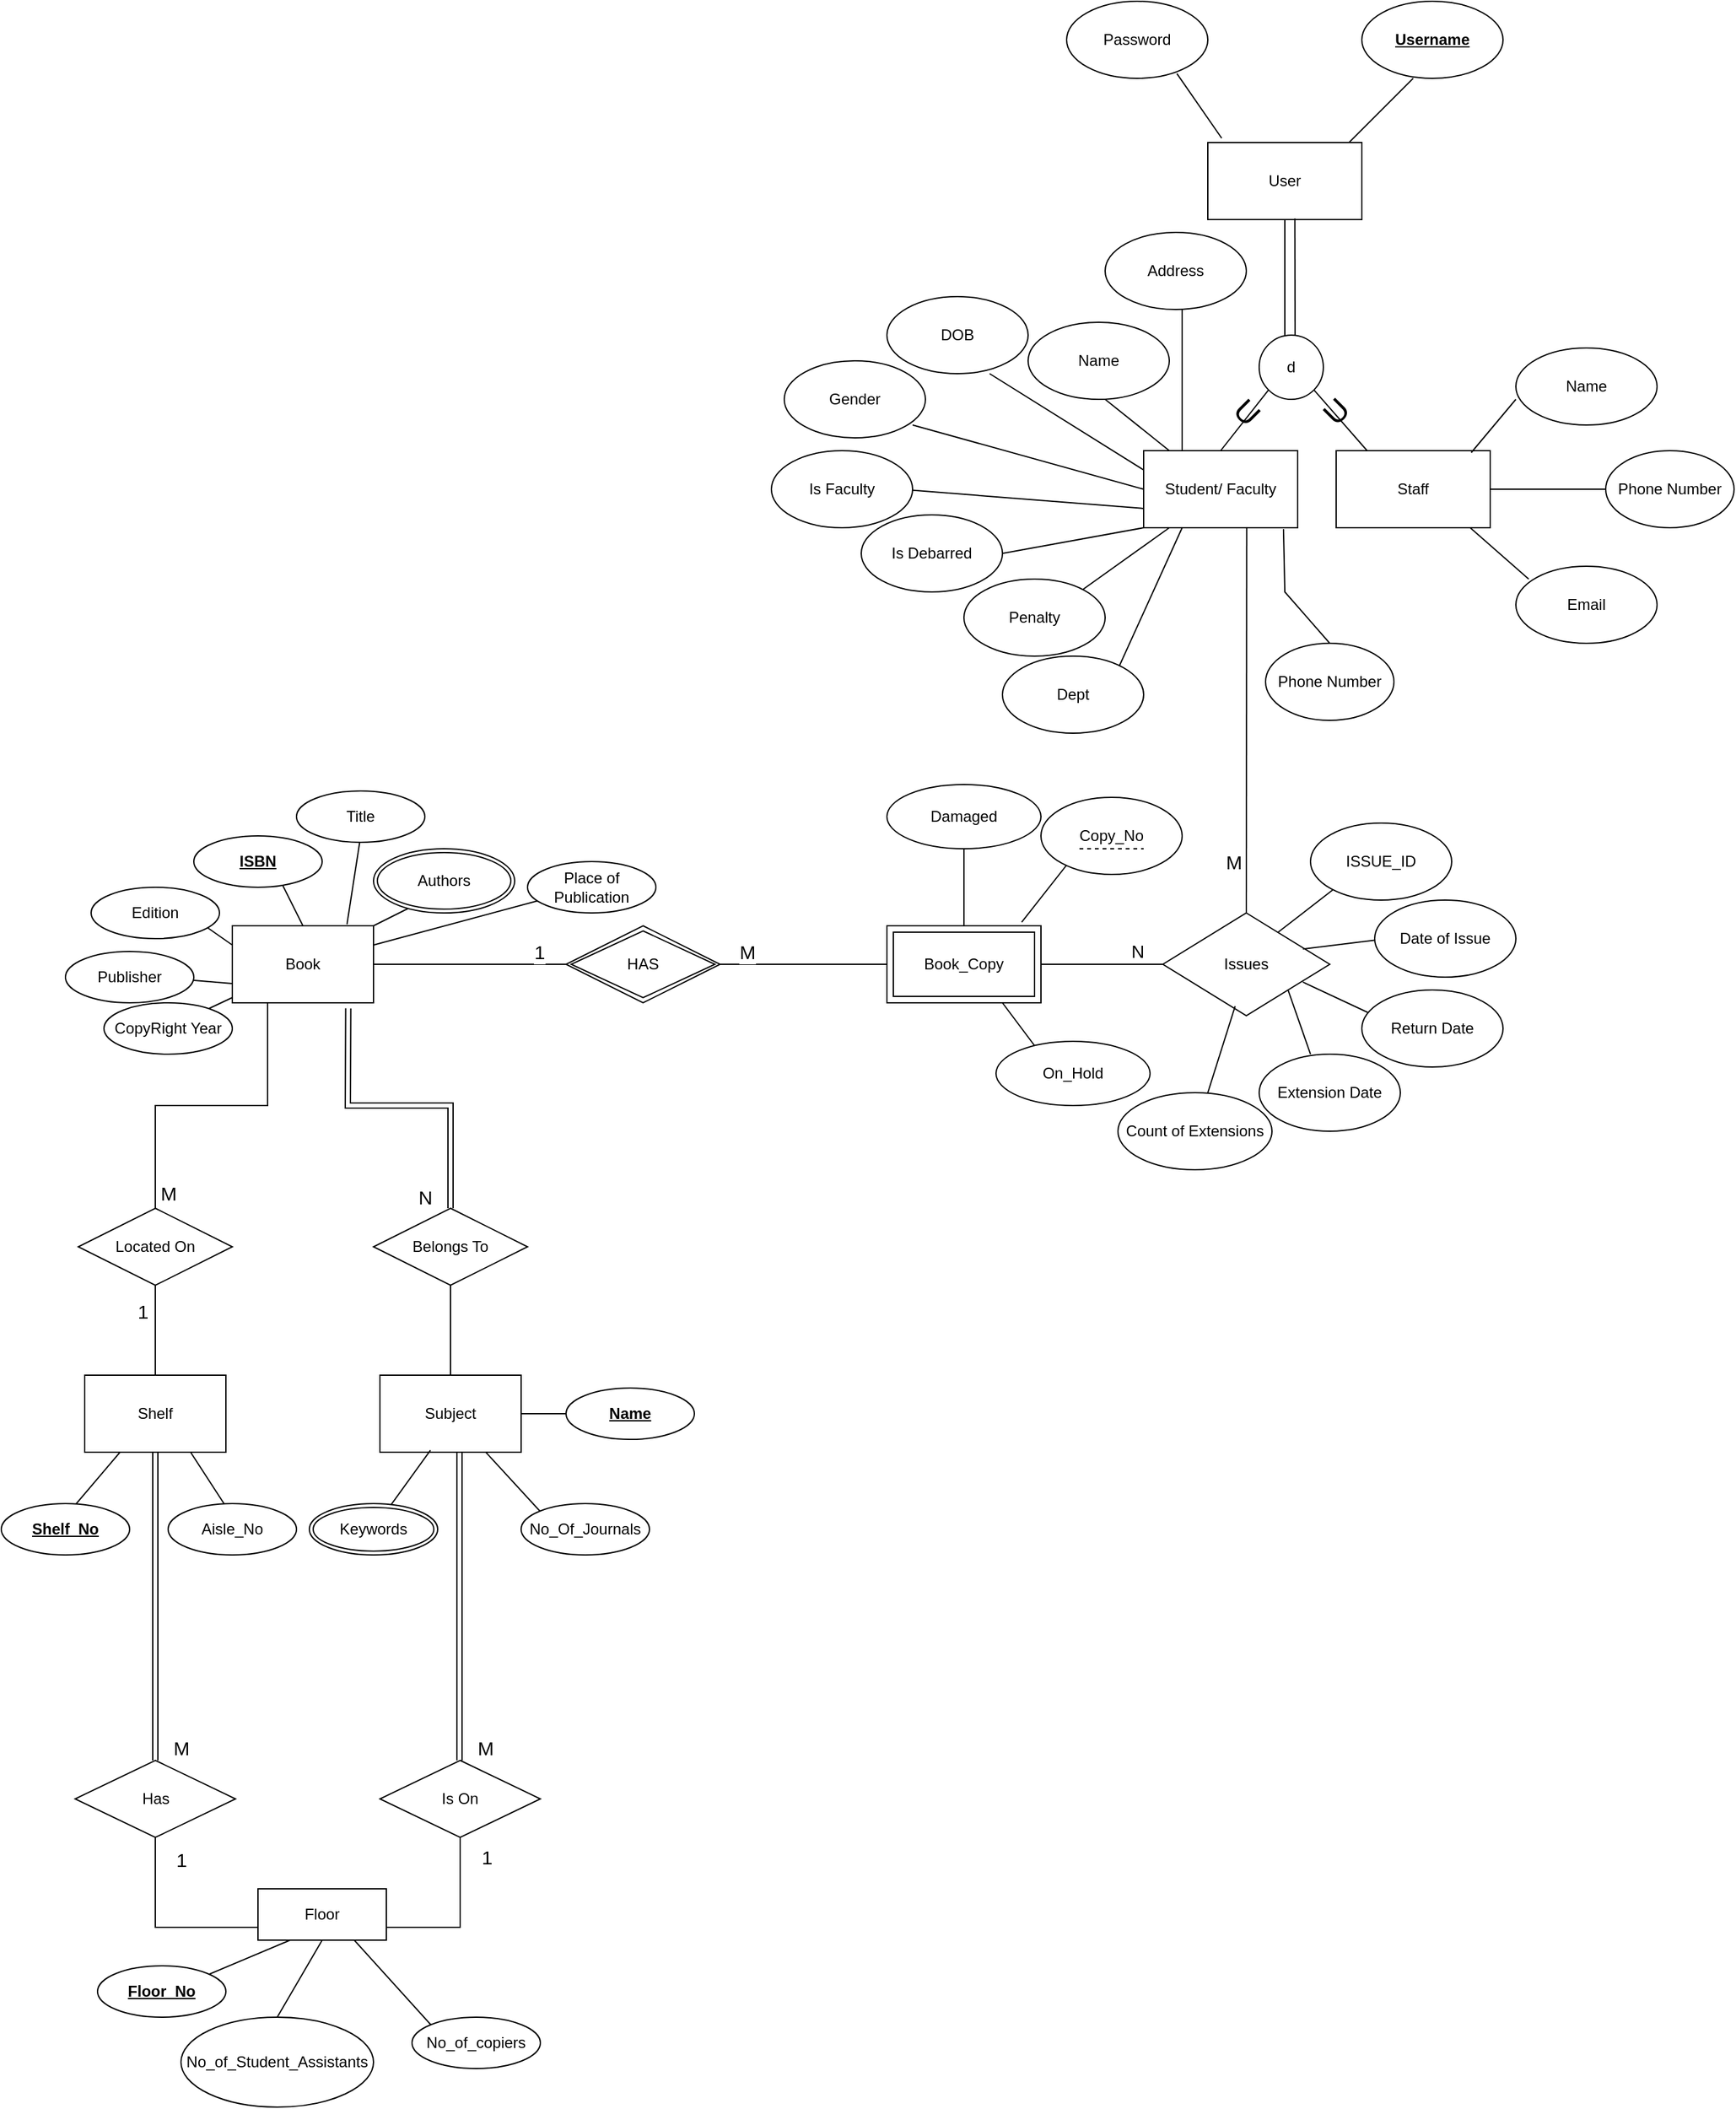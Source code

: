 <mxfile version="24.2.5" type="device">
  <diagram name="Page-1" id="Bv0qyg8yd-PSnGT1yDmR">
    <mxGraphModel dx="2635" dy="496" grid="1" gridSize="10" guides="1" tooltips="1" connect="1" arrows="1" fold="1" page="1" pageScale="1" pageWidth="1855" pageHeight="1313" math="0" shadow="0">
      <root>
        <mxCell id="0" />
        <mxCell id="1" parent="0" />
        <mxCell id="Sk-MJQxs3zckdXy--k0k-6" style="edgeStyle=orthogonalEdgeStyle;rounded=0;orthogonalLoop=1;jettySize=auto;html=1;exitX=0.5;exitY=1;exitDx=0;exitDy=0;endArrow=none;endFill=0;" parent="1" source="Sk-MJQxs3zckdXy--k0k-1" edge="1">
          <mxGeometry relative="1" as="geometry">
            <mxPoint x="720" y="330" as="targetPoint" />
          </mxGeometry>
        </mxCell>
        <mxCell id="Sk-MJQxs3zckdXy--k0k-1" value="User" style="rounded=0;whiteSpace=wrap;html=1;" parent="1" vertex="1">
          <mxGeometry x="660" y="170" width="120" height="60" as="geometry" />
        </mxCell>
        <mxCell id="Sk-MJQxs3zckdXy--k0k-2" value="&lt;b&gt;&lt;u&gt;Username&lt;/u&gt;&lt;/b&gt;" style="ellipse;whiteSpace=wrap;html=1;" parent="1" vertex="1">
          <mxGeometry x="780" y="60" width="110" height="60" as="geometry" />
        </mxCell>
        <mxCell id="Sk-MJQxs3zckdXy--k0k-3" value="Password" style="ellipse;whiteSpace=wrap;html=1;" parent="1" vertex="1">
          <mxGeometry x="550" y="60" width="110" height="60" as="geometry" />
        </mxCell>
        <mxCell id="Sk-MJQxs3zckdXy--k0k-4" value="" style="endArrow=none;html=1;rounded=0;" parent="1" edge="1">
          <mxGeometry width="50" height="50" relative="1" as="geometry">
            <mxPoint x="770" y="170" as="sourcePoint" />
            <mxPoint x="820" y="120" as="targetPoint" />
          </mxGeometry>
        </mxCell>
        <mxCell id="Sk-MJQxs3zckdXy--k0k-5" value="" style="endArrow=none;html=1;rounded=0;entryX=0.09;entryY=-0.056;entryDx=0;entryDy=0;entryPerimeter=0;exitX=0.781;exitY=0.939;exitDx=0;exitDy=0;exitPerimeter=0;" parent="1" source="Sk-MJQxs3zckdXy--k0k-3" target="Sk-MJQxs3zckdXy--k0k-1" edge="1">
          <mxGeometry width="50" height="50" relative="1" as="geometry">
            <mxPoint x="600" y="190" as="sourcePoint" />
            <mxPoint x="650" y="140" as="targetPoint" />
          </mxGeometry>
        </mxCell>
        <mxCell id="Sk-MJQxs3zckdXy--k0k-7" value="" style="endArrow=none;html=1;rounded=0;entryX=0.565;entryY=0.985;entryDx=0;entryDy=0;entryPerimeter=0;" parent="1" target="Sk-MJQxs3zckdXy--k0k-1" edge="1">
          <mxGeometry width="50" height="50" relative="1" as="geometry">
            <mxPoint x="728" y="330" as="sourcePoint" />
            <mxPoint x="800" y="260" as="targetPoint" />
          </mxGeometry>
        </mxCell>
        <mxCell id="Sk-MJQxs3zckdXy--k0k-8" value="d" style="ellipse;whiteSpace=wrap;html=1;aspect=fixed;" parent="1" vertex="1">
          <mxGeometry x="700" y="320" width="50" height="50" as="geometry" />
        </mxCell>
        <mxCell id="Sk-MJQxs3zckdXy--k0k-9" value="" style="endArrow=none;html=1;rounded=0;entryX=0;entryY=1;entryDx=0;entryDy=0;" parent="1" target="Sk-MJQxs3zckdXy--k0k-8" edge="1">
          <mxGeometry width="50" height="50" relative="1" as="geometry">
            <mxPoint x="670" y="410" as="sourcePoint" />
            <mxPoint x="700" y="364" as="targetPoint" />
          </mxGeometry>
        </mxCell>
        <mxCell id="Sk-MJQxs3zckdXy--k0k-10" value="" style="endArrow=none;html=1;rounded=0;entryX=0.09;entryY=-0.056;entryDx=0;entryDy=0;entryPerimeter=0;exitX=1;exitY=1;exitDx=0;exitDy=0;" parent="1" source="Sk-MJQxs3zckdXy--k0k-8" edge="1">
          <mxGeometry width="50" height="50" relative="1" as="geometry">
            <mxPoint x="750" y="360" as="sourcePoint" />
            <mxPoint x="785" y="411" as="targetPoint" />
          </mxGeometry>
        </mxCell>
        <mxCell id="qP41RjbDTBVxGbaWCLA5-1" style="edgeStyle=orthogonalEdgeStyle;rounded=0;orthogonalLoop=1;jettySize=auto;html=1;exitX=1;exitY=0.5;exitDx=0;exitDy=0;endArrow=none;endFill=0;" edge="1" parent="1" source="Sk-MJQxs3zckdXy--k0k-11" target="qP41RjbDTBVxGbaWCLA5-2">
          <mxGeometry relative="1" as="geometry">
            <mxPoint x="940" y="440" as="targetPoint" />
          </mxGeometry>
        </mxCell>
        <mxCell id="Sk-MJQxs3zckdXy--k0k-11" value="Staff" style="rounded=0;whiteSpace=wrap;html=1;" parent="1" vertex="1">
          <mxGeometry x="760" y="410" width="120" height="60" as="geometry" />
        </mxCell>
        <mxCell id="Sk-MJQxs3zckdXy--k0k-12" value="Student/ Faculty" style="rounded=0;whiteSpace=wrap;html=1;" parent="1" vertex="1">
          <mxGeometry x="610" y="410" width="120" height="60" as="geometry" />
        </mxCell>
        <mxCell id="Sk-MJQxs3zckdXy--k0k-13" value="&lt;font style=&quot;font-size: 24px;&quot;&gt;U&lt;/font&gt;" style="text;html=1;align=center;verticalAlign=middle;resizable=0;points=[];autosize=1;strokeColor=none;fillColor=none;rotation=-45;" parent="1" vertex="1">
          <mxGeometry x="740" y="360" width="40" height="40" as="geometry" />
        </mxCell>
        <mxCell id="Sk-MJQxs3zckdXy--k0k-15" value="&lt;font style=&quot;font-size: 24px;&quot;&gt;U&lt;/font&gt;" style="text;html=1;align=center;verticalAlign=middle;resizable=0;points=[];autosize=1;strokeColor=none;fillColor=none;rotation=45;" parent="1" vertex="1">
          <mxGeometry x="670" y="360" width="40" height="40" as="geometry" />
        </mxCell>
        <mxCell id="Sk-MJQxs3zckdXy--k0k-21" value="Name" style="ellipse;whiteSpace=wrap;html=1;" parent="1" vertex="1">
          <mxGeometry x="900" y="330" width="110" height="60" as="geometry" />
        </mxCell>
        <mxCell id="Sk-MJQxs3zckdXy--k0k-22" value="" style="endArrow=none;html=1;rounded=0;exitX=0.877;exitY=0.025;exitDx=0;exitDy=0;exitPerimeter=0;" parent="1" source="Sk-MJQxs3zckdXy--k0k-11" edge="1">
          <mxGeometry width="50" height="50" relative="1" as="geometry">
            <mxPoint x="850" y="420" as="sourcePoint" />
            <mxPoint x="900" y="370" as="targetPoint" />
          </mxGeometry>
        </mxCell>
        <mxCell id="Sk-MJQxs3zckdXy--k0k-23" value="Email" style="ellipse;whiteSpace=wrap;html=1;" parent="1" vertex="1">
          <mxGeometry x="900" y="500" width="110" height="60" as="geometry" />
        </mxCell>
        <mxCell id="Sk-MJQxs3zckdXy--k0k-24" value="" style="endArrow=none;html=1;rounded=0;exitX=0.869;exitY=0.998;exitDx=0;exitDy=0;exitPerimeter=0;entryX=0.091;entryY=0.167;entryDx=0;entryDy=0;entryPerimeter=0;" parent="1" source="Sk-MJQxs3zckdXy--k0k-11" target="Sk-MJQxs3zckdXy--k0k-23" edge="1">
          <mxGeometry width="50" height="50" relative="1" as="geometry">
            <mxPoint x="868" y="422" as="sourcePoint" />
            <mxPoint x="910" y="380" as="targetPoint" />
          </mxGeometry>
        </mxCell>
        <mxCell id="Sk-MJQxs3zckdXy--k0k-25" value="" style="endArrow=none;html=1;rounded=0;" parent="1" edge="1">
          <mxGeometry width="50" height="50" relative="1" as="geometry">
            <mxPoint x="630" y="410" as="sourcePoint" />
            <mxPoint x="580" y="370" as="targetPoint" />
          </mxGeometry>
        </mxCell>
        <mxCell id="Sk-MJQxs3zckdXy--k0k-26" value="Name" style="ellipse;whiteSpace=wrap;html=1;" parent="1" vertex="1">
          <mxGeometry x="520" y="310" width="110" height="60" as="geometry" />
        </mxCell>
        <mxCell id="Sk-MJQxs3zckdXy--k0k-27" value="" style="endArrow=none;html=1;rounded=0;entryX=0;entryY=0.25;entryDx=0;entryDy=0;" parent="1" target="Sk-MJQxs3zckdXy--k0k-12" edge="1">
          <mxGeometry width="50" height="50" relative="1" as="geometry">
            <mxPoint x="490" y="350" as="sourcePoint" />
            <mxPoint x="570" y="420" as="targetPoint" />
          </mxGeometry>
        </mxCell>
        <mxCell id="Sk-MJQxs3zckdXy--k0k-28" value="DOB" style="ellipse;whiteSpace=wrap;html=1;" parent="1" vertex="1">
          <mxGeometry x="410" y="290" width="110" height="60" as="geometry" />
        </mxCell>
        <mxCell id="Sk-MJQxs3zckdXy--k0k-29" value="" style="endArrow=none;html=1;rounded=0;entryX=0;entryY=0.5;entryDx=0;entryDy=0;" parent="1" target="Sk-MJQxs3zckdXy--k0k-12" edge="1">
          <mxGeometry width="50" height="50" relative="1" as="geometry">
            <mxPoint x="430" y="390" as="sourcePoint" />
            <mxPoint x="680" y="270" as="targetPoint" />
          </mxGeometry>
        </mxCell>
        <mxCell id="Sk-MJQxs3zckdXy--k0k-31" value="Gender" style="ellipse;whiteSpace=wrap;html=1;" parent="1" vertex="1">
          <mxGeometry x="330" y="340" width="110" height="60" as="geometry" />
        </mxCell>
        <mxCell id="Sk-MJQxs3zckdXy--k0k-32" value="" style="endArrow=none;html=1;rounded=0;entryX=0;entryY=1;entryDx=0;entryDy=0;exitX=1;exitY=0.5;exitDx=0;exitDy=0;" parent="1" source="Sk-MJQxs3zckdXy--k0k-33" target="Sk-MJQxs3zckdXy--k0k-12" edge="1">
          <mxGeometry width="50" height="50" relative="1" as="geometry">
            <mxPoint x="470" y="460" as="sourcePoint" />
            <mxPoint x="650" y="490" as="targetPoint" />
          </mxGeometry>
        </mxCell>
        <mxCell id="Sk-MJQxs3zckdXy--k0k-33" value="Is Debarred" style="ellipse;whiteSpace=wrap;html=1;" parent="1" vertex="1">
          <mxGeometry x="390" y="460" width="110" height="60" as="geometry" />
        </mxCell>
        <mxCell id="Sk-MJQxs3zckdXy--k0k-34" value="" style="endArrow=none;html=1;rounded=0;entryX=0.25;entryY=0;entryDx=0;entryDy=0;" parent="1" target="Sk-MJQxs3zckdXy--k0k-12" edge="1">
          <mxGeometry width="50" height="50" relative="1" as="geometry">
            <mxPoint x="640" y="300" as="sourcePoint" />
            <mxPoint x="650" y="390" as="targetPoint" />
          </mxGeometry>
        </mxCell>
        <mxCell id="Sk-MJQxs3zckdXy--k0k-35" value="Address" style="ellipse;whiteSpace=wrap;html=1;" parent="1" vertex="1">
          <mxGeometry x="580" y="240" width="110" height="60" as="geometry" />
        </mxCell>
        <mxCell id="Sk-MJQxs3zckdXy--k0k-36" value="" style="endArrow=none;html=1;rounded=0;entryX=0;entryY=0.75;entryDx=0;entryDy=0;" parent="1" target="Sk-MJQxs3zckdXy--k0k-12" edge="1">
          <mxGeometry width="50" height="50" relative="1" as="geometry">
            <mxPoint x="420" y="440" as="sourcePoint" />
            <mxPoint x="650" y="390" as="targetPoint" />
          </mxGeometry>
        </mxCell>
        <mxCell id="Sk-MJQxs3zckdXy--k0k-37" value="Is Faculty" style="ellipse;whiteSpace=wrap;html=1;" parent="1" vertex="1">
          <mxGeometry x="320" y="410" width="110" height="60" as="geometry" />
        </mxCell>
        <mxCell id="Sk-MJQxs3zckdXy--k0k-38" value="" style="endArrow=none;html=1;rounded=0;" parent="1" edge="1">
          <mxGeometry width="50" height="50" relative="1" as="geometry">
            <mxPoint x="560" y="520" as="sourcePoint" />
            <mxPoint x="630" y="470" as="targetPoint" />
          </mxGeometry>
        </mxCell>
        <mxCell id="Sk-MJQxs3zckdXy--k0k-39" value="Penalty" style="ellipse;whiteSpace=wrap;html=1;" parent="1" vertex="1">
          <mxGeometry x="470" y="510" width="110" height="60" as="geometry" />
        </mxCell>
        <mxCell id="Sk-MJQxs3zckdXy--k0k-41" value="" style="endArrow=none;html=1;rounded=0;entryX=0.25;entryY=1;entryDx=0;entryDy=0;" parent="1" target="Sk-MJQxs3zckdXy--k0k-12" edge="1">
          <mxGeometry width="50" height="50" relative="1" as="geometry">
            <mxPoint x="590" y="580" as="sourcePoint" />
            <mxPoint x="660" y="530" as="targetPoint" />
          </mxGeometry>
        </mxCell>
        <mxCell id="Sk-MJQxs3zckdXy--k0k-42" value="Dept" style="ellipse;whiteSpace=wrap;html=1;" parent="1" vertex="1">
          <mxGeometry x="500" y="570" width="110" height="60" as="geometry" />
        </mxCell>
        <mxCell id="Sk-MJQxs3zckdXy--k0k-43" value="Issues" style="rhombus;whiteSpace=wrap;html=1;" parent="1" vertex="1">
          <mxGeometry x="625" y="770" width="130" height="80" as="geometry" />
        </mxCell>
        <mxCell id="Sk-MJQxs3zckdXy--k0k-44" value="" style="endArrow=none;html=1;rounded=0;entryX=0.669;entryY=0.996;entryDx=0;entryDy=0;entryPerimeter=0;exitX=0.5;exitY=0;exitDx=0;exitDy=0;" parent="1" source="Sk-MJQxs3zckdXy--k0k-43" target="Sk-MJQxs3zckdXy--k0k-12" edge="1">
          <mxGeometry width="50" height="50" relative="1" as="geometry">
            <mxPoint x="690" y="610" as="sourcePoint" />
            <mxPoint x="610" y="450" as="targetPoint" />
          </mxGeometry>
        </mxCell>
        <mxCell id="Sk-MJQxs3zckdXy--k0k-58" value="&lt;font style=&quot;font-size: 15px;&quot;&gt;M&lt;/font&gt;" style="edgeLabel;html=1;align=center;verticalAlign=middle;resizable=0;points=[];" parent="Sk-MJQxs3zckdXy--k0k-44" vertex="1" connectable="0">
          <mxGeometry x="-0.754" y="3" relative="1" as="geometry">
            <mxPoint x="-7" y="-3" as="offset" />
          </mxGeometry>
        </mxCell>
        <mxCell id="Sk-MJQxs3zckdXy--k0k-45" value="" style="endArrow=none;html=1;rounded=0;entryX=0.687;entryY=0.192;entryDx=0;entryDy=0;entryPerimeter=0;" parent="1" target="Sk-MJQxs3zckdXy--k0k-43" edge="1">
          <mxGeometry width="50" height="50" relative="1" as="geometry">
            <mxPoint x="760" y="750" as="sourcePoint" />
            <mxPoint x="590" y="690" as="targetPoint" />
          </mxGeometry>
        </mxCell>
        <mxCell id="Sk-MJQxs3zckdXy--k0k-46" value="ISSUE_ID" style="ellipse;whiteSpace=wrap;html=1;" parent="1" vertex="1">
          <mxGeometry x="740" y="700" width="110" height="60" as="geometry" />
        </mxCell>
        <mxCell id="Sk-MJQxs3zckdXy--k0k-47" value="" style="endArrow=none;html=1;rounded=0;exitX=0.839;exitY=0.352;exitDx=0;exitDy=0;exitPerimeter=0;" parent="1" source="Sk-MJQxs3zckdXy--k0k-43" edge="1">
          <mxGeometry width="50" height="50" relative="1" as="geometry">
            <mxPoint x="780" y="840" as="sourcePoint" />
            <mxPoint x="800" y="790" as="targetPoint" />
          </mxGeometry>
        </mxCell>
        <mxCell id="Sk-MJQxs3zckdXy--k0k-49" value="Date of Issue" style="ellipse;whiteSpace=wrap;html=1;" parent="1" vertex="1">
          <mxGeometry x="790" y="760" width="110" height="60" as="geometry" />
        </mxCell>
        <mxCell id="Sk-MJQxs3zckdXy--k0k-50" value="" style="endArrow=none;html=1;rounded=0;entryX=0.839;entryY=0.673;entryDx=0;entryDy=0;entryPerimeter=0;" parent="1" target="Sk-MJQxs3zckdXy--k0k-43" edge="1">
          <mxGeometry width="50" height="50" relative="1" as="geometry">
            <mxPoint x="790" y="850" as="sourcePoint" />
            <mxPoint x="790" y="820" as="targetPoint" />
          </mxGeometry>
        </mxCell>
        <mxCell id="Sk-MJQxs3zckdXy--k0k-51" value="Return Date" style="ellipse;whiteSpace=wrap;html=1;" parent="1" vertex="1">
          <mxGeometry x="780" y="830" width="110" height="60" as="geometry" />
        </mxCell>
        <mxCell id="Sk-MJQxs3zckdXy--k0k-52" value="" style="endArrow=none;html=1;rounded=0;entryX=1;entryY=1;entryDx=0;entryDy=0;" parent="1" target="Sk-MJQxs3zckdXy--k0k-43" edge="1">
          <mxGeometry width="50" height="50" relative="1" as="geometry">
            <mxPoint x="740" y="880" as="sourcePoint" />
            <mxPoint x="745" y="860" as="targetPoint" />
          </mxGeometry>
        </mxCell>
        <mxCell id="Sk-MJQxs3zckdXy--k0k-53" value="Extension Date" style="ellipse;whiteSpace=wrap;html=1;" parent="1" vertex="1">
          <mxGeometry x="700" y="880" width="110" height="60" as="geometry" />
        </mxCell>
        <mxCell id="Sk-MJQxs3zckdXy--k0k-54" value="" style="endArrow=none;html=1;rounded=0;entryX=0.433;entryY=0.908;entryDx=0;entryDy=0;entryPerimeter=0;" parent="1" target="Sk-MJQxs3zckdXy--k0k-43" edge="1">
          <mxGeometry width="50" height="50" relative="1" as="geometry">
            <mxPoint x="660" y="910" as="sourcePoint" />
            <mxPoint x="600" y="780" as="targetPoint" />
          </mxGeometry>
        </mxCell>
        <mxCell id="Sk-MJQxs3zckdXy--k0k-55" value="Count of Extensions" style="ellipse;whiteSpace=wrap;html=1;" parent="1" vertex="1">
          <mxGeometry x="590" y="910" width="120" height="60" as="geometry" />
        </mxCell>
        <mxCell id="Sk-MJQxs3zckdXy--k0k-57" style="edgeStyle=orthogonalEdgeStyle;rounded=0;orthogonalLoop=1;jettySize=auto;html=1;exitX=1;exitY=0.5;exitDx=0;exitDy=0;entryX=0;entryY=0.5;entryDx=0;entryDy=0;endArrow=none;endFill=0;" parent="1" source="Sk-MJQxs3zckdXy--k0k-56" target="Sk-MJQxs3zckdXy--k0k-43" edge="1">
          <mxGeometry relative="1" as="geometry" />
        </mxCell>
        <mxCell id="Sk-MJQxs3zckdXy--k0k-59" value="&lt;font style=&quot;font-size: 14px;&quot;&gt;N&lt;/font&gt;" style="edgeLabel;html=1;align=center;verticalAlign=middle;resizable=0;points=[];" parent="Sk-MJQxs3zckdXy--k0k-57" vertex="1" connectable="0">
          <mxGeometry x="0.552" y="2" relative="1" as="geometry">
            <mxPoint x="1" y="-8" as="offset" />
          </mxGeometry>
        </mxCell>
        <mxCell id="Sk-MJQxs3zckdXy--k0k-56" value="Book_Copy" style="shape=ext;margin=3;double=1;whiteSpace=wrap;html=1;align=center;" parent="1" vertex="1">
          <mxGeometry x="410" y="780" width="120" height="60" as="geometry" />
        </mxCell>
        <mxCell id="Sk-MJQxs3zckdXy--k0k-60" value="" style="endArrow=none;html=1;rounded=0;entryX=0.875;entryY=-0.047;entryDx=0;entryDy=0;entryPerimeter=0;" parent="1" target="Sk-MJQxs3zckdXy--k0k-56" edge="1">
          <mxGeometry relative="1" as="geometry">
            <mxPoint x="560" y="720" as="sourcePoint" />
            <mxPoint x="380" y="720" as="targetPoint" />
          </mxGeometry>
        </mxCell>
        <mxCell id="Sk-MJQxs3zckdXy--k0k-61" value="Copy_No" style="ellipse;whiteSpace=wrap;html=1;" parent="1" vertex="1">
          <mxGeometry x="530" y="680" width="110" height="60" as="geometry" />
        </mxCell>
        <mxCell id="Sk-MJQxs3zckdXy--k0k-62" value="" style="endArrow=none;html=1;rounded=0;dashed=1;" parent="1" edge="1">
          <mxGeometry relative="1" as="geometry">
            <mxPoint x="560" y="720" as="sourcePoint" />
            <mxPoint x="610" y="720" as="targetPoint" />
          </mxGeometry>
        </mxCell>
        <mxCell id="Sk-MJQxs3zckdXy--k0k-63" value="" style="endArrow=none;html=1;rounded=0;entryX=0.75;entryY=1;entryDx=0;entryDy=0;" parent="1" target="Sk-MJQxs3zckdXy--k0k-56" edge="1">
          <mxGeometry relative="1" as="geometry">
            <mxPoint x="530" y="880" as="sourcePoint" />
            <mxPoint x="440" y="840" as="targetPoint" />
          </mxGeometry>
        </mxCell>
        <mxCell id="Sk-MJQxs3zckdXy--k0k-64" value="On_Hold" style="ellipse;whiteSpace=wrap;html=1;" parent="1" vertex="1">
          <mxGeometry x="495" y="870" width="120" height="50" as="geometry" />
        </mxCell>
        <mxCell id="Sk-MJQxs3zckdXy--k0k-67" value="" style="endArrow=none;html=1;rounded=0;entryX=0.5;entryY=0;entryDx=0;entryDy=0;" parent="1" target="Sk-MJQxs3zckdXy--k0k-56" edge="1">
          <mxGeometry relative="1" as="geometry">
            <mxPoint x="470" y="720" as="sourcePoint" />
            <mxPoint x="440" y="840" as="targetPoint" />
          </mxGeometry>
        </mxCell>
        <mxCell id="Sk-MJQxs3zckdXy--k0k-68" value="Damaged" style="ellipse;whiteSpace=wrap;html=1;" parent="1" vertex="1">
          <mxGeometry x="410" y="670" width="120" height="50" as="geometry" />
        </mxCell>
        <mxCell id="Sk-MJQxs3zckdXy--k0k-71" style="edgeStyle=orthogonalEdgeStyle;rounded=0;orthogonalLoop=1;jettySize=auto;html=1;exitX=1;exitY=0.5;exitDx=0;exitDy=0;endArrow=none;endFill=0;" parent="1" source="Sk-MJQxs3zckdXy--k0k-69" target="Sk-MJQxs3zckdXy--k0k-70" edge="1">
          <mxGeometry relative="1" as="geometry" />
        </mxCell>
        <mxCell id="Sk-MJQxs3zckdXy--k0k-73" value="&lt;font style=&quot;font-size: 15px;&quot;&gt;1&lt;/font&gt;" style="edgeLabel;html=1;align=center;verticalAlign=middle;resizable=0;points=[];" parent="Sk-MJQxs3zckdXy--k0k-71" vertex="1" connectable="0">
          <mxGeometry x="0.713" y="-1" relative="1" as="geometry">
            <mxPoint y="-11" as="offset" />
          </mxGeometry>
        </mxCell>
        <mxCell id="Sk-MJQxs3zckdXy--k0k-91" style="edgeStyle=orthogonalEdgeStyle;rounded=0;orthogonalLoop=1;jettySize=auto;html=1;exitX=0.25;exitY=1;exitDx=0;exitDy=0;entryX=0.5;entryY=0;entryDx=0;entryDy=0;endArrow=none;endFill=0;" parent="1" source="Sk-MJQxs3zckdXy--k0k-69" target="Sk-MJQxs3zckdXy--k0k-90" edge="1">
          <mxGeometry relative="1" as="geometry" />
        </mxCell>
        <mxCell id="Sk-MJQxs3zckdXy--k0k-97" value="&lt;font style=&quot;font-size: 15px;&quot;&gt;M&lt;/font&gt;" style="edgeLabel;html=1;align=center;verticalAlign=middle;resizable=0;points=[];" parent="Sk-MJQxs3zckdXy--k0k-91" vertex="1" connectable="0">
          <mxGeometry x="0.9" y="1" relative="1" as="geometry">
            <mxPoint x="9" as="offset" />
          </mxGeometry>
        </mxCell>
        <mxCell id="Sk-MJQxs3zckdXy--k0k-69" value="Book" style="whiteSpace=wrap;html=1;align=center;" parent="1" vertex="1">
          <mxGeometry x="-100" y="780" width="110" height="60" as="geometry" />
        </mxCell>
        <mxCell id="Sk-MJQxs3zckdXy--k0k-72" style="edgeStyle=orthogonalEdgeStyle;rounded=0;orthogonalLoop=1;jettySize=auto;html=1;exitX=1;exitY=0.5;exitDx=0;exitDy=0;entryX=0;entryY=0.5;entryDx=0;entryDy=0;endArrow=none;endFill=0;" parent="1" source="Sk-MJQxs3zckdXy--k0k-70" target="Sk-MJQxs3zckdXy--k0k-56" edge="1">
          <mxGeometry relative="1" as="geometry" />
        </mxCell>
        <mxCell id="Sk-MJQxs3zckdXy--k0k-74" value="&lt;font style=&quot;font-size: 15px;&quot;&gt;M&lt;/font&gt;" style="edgeLabel;html=1;align=center;verticalAlign=middle;resizable=0;points=[];" parent="Sk-MJQxs3zckdXy--k0k-72" vertex="1" connectable="0">
          <mxGeometry x="-0.686" y="1" relative="1" as="geometry">
            <mxPoint y="-9" as="offset" />
          </mxGeometry>
        </mxCell>
        <mxCell id="Sk-MJQxs3zckdXy--k0k-70" value="HAS" style="shape=rhombus;double=1;perimeter=rhombusPerimeter;whiteSpace=wrap;html=1;align=center;" parent="1" vertex="1">
          <mxGeometry x="160" y="780" width="120" height="60" as="geometry" />
        </mxCell>
        <mxCell id="Sk-MJQxs3zckdXy--k0k-75" value="" style="endArrow=none;html=1;rounded=0;entryX=1;entryY=0;entryDx=0;entryDy=0;" parent="1" target="Sk-MJQxs3zckdXy--k0k-69" edge="1">
          <mxGeometry relative="1" as="geometry">
            <mxPoint x="50" y="760" as="sourcePoint" />
            <mxPoint x="-10" y="790" as="targetPoint" />
          </mxGeometry>
        </mxCell>
        <mxCell id="Sk-MJQxs3zckdXy--k0k-76" value="Authors" style="ellipse;shape=doubleEllipse;margin=3;whiteSpace=wrap;html=1;align=center;" parent="1" vertex="1">
          <mxGeometry x="10" y="720" width="110" height="50" as="geometry" />
        </mxCell>
        <mxCell id="Sk-MJQxs3zckdXy--k0k-77" value="" style="endArrow=none;html=1;rounded=0;entryX=0.812;entryY=-0.017;entryDx=0;entryDy=0;entryPerimeter=0;" parent="1" target="Sk-MJQxs3zckdXy--k0k-69" edge="1">
          <mxGeometry relative="1" as="geometry">
            <mxPoint y="710" as="sourcePoint" />
            <mxPoint x="-10" y="790" as="targetPoint" />
          </mxGeometry>
        </mxCell>
        <mxCell id="Sk-MJQxs3zckdXy--k0k-78" value="Title" style="ellipse;whiteSpace=wrap;html=1;align=center;" parent="1" vertex="1">
          <mxGeometry x="-50" y="675" width="100" height="40" as="geometry" />
        </mxCell>
        <mxCell id="Sk-MJQxs3zckdXy--k0k-79" value="" style="endArrow=none;html=1;rounded=0;entryX=0.5;entryY=0;entryDx=0;entryDy=0;" parent="1" target="Sk-MJQxs3zckdXy--k0k-69" edge="1">
          <mxGeometry relative="1" as="geometry">
            <mxPoint x="-70" y="730" as="sourcePoint" />
            <mxPoint x="20" y="790" as="targetPoint" />
          </mxGeometry>
        </mxCell>
        <mxCell id="Sk-MJQxs3zckdXy--k0k-81" value="&lt;b&gt;ISBN&lt;/b&gt;" style="ellipse;whiteSpace=wrap;html=1;align=center;fontStyle=4;" parent="1" vertex="1">
          <mxGeometry x="-130" y="710" width="100" height="40" as="geometry" />
        </mxCell>
        <mxCell id="Sk-MJQxs3zckdXy--k0k-82" value="" style="endArrow=none;html=1;rounded=0;entryX=0;entryY=0.25;entryDx=0;entryDy=0;" parent="1" target="Sk-MJQxs3zckdXy--k0k-69" edge="1">
          <mxGeometry relative="1" as="geometry">
            <mxPoint x="-150" y="760" as="sourcePoint" />
            <mxPoint x="90" y="790" as="targetPoint" />
          </mxGeometry>
        </mxCell>
        <mxCell id="Sk-MJQxs3zckdXy--k0k-83" value="Edition" style="ellipse;whiteSpace=wrap;html=1;align=center;" parent="1" vertex="1">
          <mxGeometry x="-210" y="750" width="100" height="40" as="geometry" />
        </mxCell>
        <mxCell id="Sk-MJQxs3zckdXy--k0k-84" value="" style="endArrow=none;html=1;rounded=0;entryX=0;entryY=0.75;entryDx=0;entryDy=0;" parent="1" target="Sk-MJQxs3zckdXy--k0k-69" edge="1">
          <mxGeometry relative="1" as="geometry">
            <mxPoint x="-160" y="820" as="sourcePoint" />
            <mxPoint x="90" y="790" as="targetPoint" />
          </mxGeometry>
        </mxCell>
        <mxCell id="Sk-MJQxs3zckdXy--k0k-85" value="Publisher" style="ellipse;whiteSpace=wrap;html=1;align=center;" parent="1" vertex="1">
          <mxGeometry x="-230" y="800" width="100" height="40" as="geometry" />
        </mxCell>
        <mxCell id="Sk-MJQxs3zckdXy--k0k-86" value="" style="endArrow=none;html=1;rounded=0;entryX=1;entryY=0.25;entryDx=0;entryDy=0;" parent="1" target="Sk-MJQxs3zckdXy--k0k-69" edge="1">
          <mxGeometry relative="1" as="geometry">
            <mxPoint x="140" y="760" as="sourcePoint" />
            <mxPoint x="90" y="790" as="targetPoint" />
          </mxGeometry>
        </mxCell>
        <mxCell id="Sk-MJQxs3zckdXy--k0k-87" value="Place of Publication" style="ellipse;whiteSpace=wrap;html=1;align=center;" parent="1" vertex="1">
          <mxGeometry x="130" y="730" width="100" height="40" as="geometry" />
        </mxCell>
        <mxCell id="Sk-MJQxs3zckdXy--k0k-88" value="" style="endArrow=none;html=1;rounded=0;entryX=0.003;entryY=0.929;entryDx=0;entryDy=0;entryPerimeter=0;" parent="1" target="Sk-MJQxs3zckdXy--k0k-69" edge="1">
          <mxGeometry relative="1" as="geometry">
            <mxPoint x="-130" y="850" as="sourcePoint" />
            <mxPoint x="-100" y="830" as="targetPoint" />
          </mxGeometry>
        </mxCell>
        <mxCell id="Sk-MJQxs3zckdXy--k0k-89" value="CopyRight Year" style="ellipse;whiteSpace=wrap;html=1;align=center;" parent="1" vertex="1">
          <mxGeometry x="-200" y="840" width="100" height="40" as="geometry" />
        </mxCell>
        <mxCell id="Sk-MJQxs3zckdXy--k0k-104" style="edgeStyle=orthogonalEdgeStyle;rounded=0;orthogonalLoop=1;jettySize=auto;html=1;exitX=0.5;exitY=1;exitDx=0;exitDy=0;entryX=0.5;entryY=0;entryDx=0;entryDy=0;endArrow=none;endFill=0;" parent="1" source="Sk-MJQxs3zckdXy--k0k-90" target="Sk-MJQxs3zckdXy--k0k-98" edge="1">
          <mxGeometry relative="1" as="geometry" />
        </mxCell>
        <mxCell id="Sk-MJQxs3zckdXy--k0k-107" value="&lt;font style=&quot;font-size: 15px;&quot;&gt;1&lt;/font&gt;" style="edgeLabel;html=1;align=center;verticalAlign=middle;resizable=0;points=[];" parent="Sk-MJQxs3zckdXy--k0k-104" vertex="1" connectable="0">
          <mxGeometry x="-0.434" y="-1" relative="1" as="geometry">
            <mxPoint x="-9" as="offset" />
          </mxGeometry>
        </mxCell>
        <mxCell id="Sk-MJQxs3zckdXy--k0k-90" value="Located On" style="shape=rhombus;perimeter=rhombusPerimeter;whiteSpace=wrap;html=1;align=center;" parent="1" vertex="1">
          <mxGeometry x="-220" y="1000" width="120" height="60" as="geometry" />
        </mxCell>
        <mxCell id="Sk-MJQxs3zckdXy--k0k-106" style="edgeStyle=orthogonalEdgeStyle;rounded=0;orthogonalLoop=1;jettySize=auto;html=1;exitX=0.5;exitY=1;exitDx=0;exitDy=0;entryX=0.5;entryY=0;entryDx=0;entryDy=0;endArrow=none;endFill=0;" parent="1" source="Sk-MJQxs3zckdXy--k0k-92" target="Sk-MJQxs3zckdXy--k0k-105" edge="1">
          <mxGeometry relative="1" as="geometry" />
        </mxCell>
        <mxCell id="Sk-MJQxs3zckdXy--k0k-92" value="Belongs To" style="shape=rhombus;perimeter=rhombusPerimeter;whiteSpace=wrap;html=1;align=center;" parent="1" vertex="1">
          <mxGeometry x="10" y="1000" width="120" height="60" as="geometry" />
        </mxCell>
        <mxCell id="Sk-MJQxs3zckdXy--k0k-94" value="" style="shape=link;html=1;rounded=0;entryX=0.821;entryY=1.072;entryDx=0;entryDy=0;entryPerimeter=0;exitX=0.5;exitY=0;exitDx=0;exitDy=0;" parent="1" source="Sk-MJQxs3zckdXy--k0k-92" target="Sk-MJQxs3zckdXy--k0k-69" edge="1">
          <mxGeometry relative="1" as="geometry">
            <mxPoint x="-190" y="940" as="sourcePoint" />
            <mxPoint x="-30" y="940" as="targetPoint" />
            <Array as="points">
              <mxPoint x="70" y="920" />
              <mxPoint x="-10" y="920" />
            </Array>
          </mxGeometry>
        </mxCell>
        <mxCell id="Sk-MJQxs3zckdXy--k0k-96" value="&lt;font style=&quot;font-size: 15px;&quot;&gt;N&lt;/font&gt;" style="edgeLabel;html=1;align=center;verticalAlign=middle;resizable=0;points=[];" parent="Sk-MJQxs3zckdXy--k0k-94" vertex="1" connectable="0">
          <mxGeometry x="-0.833" y="5" relative="1" as="geometry">
            <mxPoint x="-15" y="10" as="offset" />
          </mxGeometry>
        </mxCell>
        <mxCell id="Sk-MJQxs3zckdXy--k0k-98" value="Shelf" style="whiteSpace=wrap;html=1;align=center;" parent="1" vertex="1">
          <mxGeometry x="-215" y="1130" width="110" height="60" as="geometry" />
        </mxCell>
        <mxCell id="Sk-MJQxs3zckdXy--k0k-99" value="" style="endArrow=none;html=1;rounded=0;entryX=0.25;entryY=1;entryDx=0;entryDy=0;" parent="1" target="Sk-MJQxs3zckdXy--k0k-98" edge="1">
          <mxGeometry relative="1" as="geometry">
            <mxPoint x="-230" y="1240" as="sourcePoint" />
            <mxPoint x="-60" y="1100" as="targetPoint" />
          </mxGeometry>
        </mxCell>
        <mxCell id="Sk-MJQxs3zckdXy--k0k-100" value="&lt;b&gt;Shelf_No&lt;/b&gt;" style="ellipse;whiteSpace=wrap;html=1;align=center;fontStyle=4;" parent="1" vertex="1">
          <mxGeometry x="-280" y="1230" width="100" height="40" as="geometry" />
        </mxCell>
        <mxCell id="Sk-MJQxs3zckdXy--k0k-102" value="" style="endArrow=none;html=1;rounded=0;entryX=0.75;entryY=1;entryDx=0;entryDy=0;" parent="1" target="Sk-MJQxs3zckdXy--k0k-98" edge="1">
          <mxGeometry relative="1" as="geometry">
            <mxPoint x="-100" y="1240" as="sourcePoint" />
            <mxPoint x="-60" y="1100" as="targetPoint" />
          </mxGeometry>
        </mxCell>
        <mxCell id="Sk-MJQxs3zckdXy--k0k-103" value="Aisle_No" style="ellipse;whiteSpace=wrap;html=1;align=center;" parent="1" vertex="1">
          <mxGeometry x="-150" y="1230" width="100" height="40" as="geometry" />
        </mxCell>
        <mxCell id="Sk-MJQxs3zckdXy--k0k-113" style="edgeStyle=orthogonalEdgeStyle;rounded=0;orthogonalLoop=1;jettySize=auto;html=1;exitX=1;exitY=0.5;exitDx=0;exitDy=0;entryX=0;entryY=0.5;entryDx=0;entryDy=0;endArrow=none;endFill=0;" parent="1" source="Sk-MJQxs3zckdXy--k0k-105" target="Sk-MJQxs3zckdXy--k0k-112" edge="1">
          <mxGeometry relative="1" as="geometry" />
        </mxCell>
        <mxCell id="Sk-MJQxs3zckdXy--k0k-105" value="Subject" style="whiteSpace=wrap;html=1;align=center;" parent="1" vertex="1">
          <mxGeometry x="15" y="1130" width="110" height="60" as="geometry" />
        </mxCell>
        <mxCell id="Sk-MJQxs3zckdXy--k0k-108" value="" style="endArrow=none;html=1;rounded=0;exitX=0.75;exitY=1;exitDx=0;exitDy=0;entryX=0;entryY=0;entryDx=0;entryDy=0;" parent="1" source="Sk-MJQxs3zckdXy--k0k-105" target="Sk-MJQxs3zckdXy--k0k-109" edge="1">
          <mxGeometry relative="1" as="geometry">
            <mxPoint x="-10" y="1150" as="sourcePoint" />
            <mxPoint x="130" y="1240" as="targetPoint" />
          </mxGeometry>
        </mxCell>
        <mxCell id="Sk-MJQxs3zckdXy--k0k-109" value="No_Of_Journals" style="ellipse;whiteSpace=wrap;html=1;align=center;" parent="1" vertex="1">
          <mxGeometry x="125" y="1230" width="100" height="40" as="geometry" />
        </mxCell>
        <mxCell id="Sk-MJQxs3zckdXy--k0k-110" value="Keywords" style="ellipse;shape=doubleEllipse;margin=3;whiteSpace=wrap;html=1;align=center;" parent="1" vertex="1">
          <mxGeometry x="-40" y="1230" width="100" height="40" as="geometry" />
        </mxCell>
        <mxCell id="Sk-MJQxs3zckdXy--k0k-111" value="" style="endArrow=none;html=1;rounded=0;entryX=0.358;entryY=0.974;entryDx=0;entryDy=0;entryPerimeter=0;" parent="1" source="Sk-MJQxs3zckdXy--k0k-110" target="Sk-MJQxs3zckdXy--k0k-105" edge="1">
          <mxGeometry relative="1" as="geometry">
            <mxPoint x="-200" y="1150" as="sourcePoint" />
            <mxPoint x="-40" y="1150" as="targetPoint" />
          </mxGeometry>
        </mxCell>
        <mxCell id="Sk-MJQxs3zckdXy--k0k-112" value="&lt;b&gt;Name&lt;/b&gt;" style="ellipse;whiteSpace=wrap;html=1;align=center;fontStyle=4;" parent="1" vertex="1">
          <mxGeometry x="160" y="1140" width="100" height="40" as="geometry" />
        </mxCell>
        <mxCell id="Sk-MJQxs3zckdXy--k0k-114" value="Floor" style="whiteSpace=wrap;html=1;align=center;" parent="1" vertex="1">
          <mxGeometry x="-80" y="1530" width="100" height="40" as="geometry" />
        </mxCell>
        <mxCell id="Sk-MJQxs3zckdXy--k0k-116" style="edgeStyle=orthogonalEdgeStyle;rounded=0;orthogonalLoop=1;jettySize=auto;html=1;exitX=0.5;exitY=1;exitDx=0;exitDy=0;entryX=0;entryY=0.75;entryDx=0;entryDy=0;endArrow=none;endFill=0;" parent="1" source="Sk-MJQxs3zckdXy--k0k-115" target="Sk-MJQxs3zckdXy--k0k-114" edge="1">
          <mxGeometry relative="1" as="geometry" />
        </mxCell>
        <mxCell id="Sk-MJQxs3zckdXy--k0k-121" value="&lt;font style=&quot;font-size: 15px;&quot;&gt;1&lt;/font&gt;" style="edgeLabel;html=1;align=center;verticalAlign=middle;resizable=0;points=[];" parent="Sk-MJQxs3zckdXy--k0k-116" vertex="1" connectable="0">
          <mxGeometry x="-0.802" relative="1" as="geometry">
            <mxPoint x="20" y="2" as="offset" />
          </mxGeometry>
        </mxCell>
        <mxCell id="Sk-MJQxs3zckdXy--k0k-115" value="Has" style="shape=rhombus;perimeter=rhombusPerimeter;whiteSpace=wrap;html=1;align=center;" parent="1" vertex="1">
          <mxGeometry x="-222.5" y="1430" width="125" height="60" as="geometry" />
        </mxCell>
        <mxCell id="Sk-MJQxs3zckdXy--k0k-118" value="" style="shape=link;html=1;rounded=0;entryX=0.5;entryY=0;entryDx=0;entryDy=0;exitX=0.5;exitY=1;exitDx=0;exitDy=0;" parent="1" source="Sk-MJQxs3zckdXy--k0k-98" target="Sk-MJQxs3zckdXy--k0k-115" edge="1">
          <mxGeometry relative="1" as="geometry">
            <mxPoint x="-40" y="1360" as="sourcePoint" />
            <mxPoint x="120" y="1360" as="targetPoint" />
          </mxGeometry>
        </mxCell>
        <mxCell id="Sk-MJQxs3zckdXy--k0k-120" value="&lt;font style=&quot;font-size: 15px;&quot;&gt;M&lt;/font&gt;" style="edgeLabel;html=1;align=center;verticalAlign=middle;resizable=0;points=[];" parent="Sk-MJQxs3zckdXy--k0k-118" vertex="1" connectable="0">
          <mxGeometry x="0.742" y="3" relative="1" as="geometry">
            <mxPoint x="17" y="21" as="offset" />
          </mxGeometry>
        </mxCell>
        <mxCell id="Sk-MJQxs3zckdXy--k0k-122" value="Is On" style="shape=rhombus;perimeter=rhombusPerimeter;whiteSpace=wrap;html=1;align=center;" parent="1" vertex="1">
          <mxGeometry x="15" y="1430" width="125" height="60" as="geometry" />
        </mxCell>
        <mxCell id="Sk-MJQxs3zckdXy--k0k-123" value="" style="shape=link;html=1;rounded=0;entryX=0.5;entryY=0;entryDx=0;entryDy=0;exitX=0.5;exitY=1;exitDx=0;exitDy=0;" parent="1" edge="1">
          <mxGeometry relative="1" as="geometry">
            <mxPoint x="76.97" y="1190" as="sourcePoint" />
            <mxPoint x="76.97" y="1430" as="targetPoint" />
          </mxGeometry>
        </mxCell>
        <mxCell id="Sk-MJQxs3zckdXy--k0k-124" value="&lt;font style=&quot;font-size: 15px;&quot;&gt;M&lt;/font&gt;" style="edgeLabel;html=1;align=center;verticalAlign=middle;resizable=0;points=[];" parent="Sk-MJQxs3zckdXy--k0k-123" vertex="1" connectable="0">
          <mxGeometry x="0.742" y="3" relative="1" as="geometry">
            <mxPoint x="17" y="21" as="offset" />
          </mxGeometry>
        </mxCell>
        <mxCell id="Sk-MJQxs3zckdXy--k0k-125" style="edgeStyle=orthogonalEdgeStyle;rounded=0;orthogonalLoop=1;jettySize=auto;html=1;exitX=0.5;exitY=1;exitDx=0;exitDy=0;entryX=1;entryY=0.75;entryDx=0;entryDy=0;endArrow=none;endFill=0;" parent="1" source="Sk-MJQxs3zckdXy--k0k-122" target="Sk-MJQxs3zckdXy--k0k-114" edge="1">
          <mxGeometry relative="1" as="geometry">
            <mxPoint x="80" y="1515" as="sourcePoint" />
            <mxPoint x="190" y="1585" as="targetPoint" />
          </mxGeometry>
        </mxCell>
        <mxCell id="Sk-MJQxs3zckdXy--k0k-126" value="&lt;font style=&quot;font-size: 15px;&quot;&gt;1&lt;/font&gt;" style="edgeLabel;html=1;align=center;verticalAlign=middle;resizable=0;points=[];" parent="Sk-MJQxs3zckdXy--k0k-125" vertex="1" connectable="0">
          <mxGeometry x="-0.802" relative="1" as="geometry">
            <mxPoint x="20" y="2" as="offset" />
          </mxGeometry>
        </mxCell>
        <mxCell id="Sk-MJQxs3zckdXy--k0k-127" value="" style="endArrow=none;html=1;rounded=0;entryX=0.25;entryY=1;entryDx=0;entryDy=0;" parent="1" target="Sk-MJQxs3zckdXy--k0k-114" edge="1">
          <mxGeometry relative="1" as="geometry">
            <mxPoint x="-150" y="1610" as="sourcePoint" />
            <mxPoint x="120" y="1410" as="targetPoint" />
          </mxGeometry>
        </mxCell>
        <mxCell id="Sk-MJQxs3zckdXy--k0k-129" value="&lt;b&gt;Floor_No&lt;/b&gt;" style="ellipse;whiteSpace=wrap;html=1;align=center;fontStyle=4;" parent="1" vertex="1">
          <mxGeometry x="-205" y="1590" width="100" height="40" as="geometry" />
        </mxCell>
        <mxCell id="Sk-MJQxs3zckdXy--k0k-130" value="No_of_Student_Assistants" style="ellipse;whiteSpace=wrap;html=1;align=center;" parent="1" vertex="1">
          <mxGeometry x="-140" y="1630" width="150" height="70" as="geometry" />
        </mxCell>
        <mxCell id="Sk-MJQxs3zckdXy--k0k-131" value="" style="endArrow=none;html=1;rounded=0;entryX=0.5;entryY=1;entryDx=0;entryDy=0;exitX=0.5;exitY=0;exitDx=0;exitDy=0;" parent="1" source="Sk-MJQxs3zckdXy--k0k-130" target="Sk-MJQxs3zckdXy--k0k-114" edge="1">
          <mxGeometry relative="1" as="geometry">
            <mxPoint x="-40" y="1450" as="sourcePoint" />
            <mxPoint x="120" y="1450" as="targetPoint" />
          </mxGeometry>
        </mxCell>
        <mxCell id="Sk-MJQxs3zckdXy--k0k-132" value="No_of_copiers" style="ellipse;whiteSpace=wrap;html=1;align=center;" parent="1" vertex="1">
          <mxGeometry x="40" y="1630" width="100" height="40" as="geometry" />
        </mxCell>
        <mxCell id="Sk-MJQxs3zckdXy--k0k-133" value="" style="endArrow=none;html=1;rounded=0;entryX=0;entryY=0;entryDx=0;entryDy=0;exitX=0.75;exitY=1;exitDx=0;exitDy=0;" parent="1" source="Sk-MJQxs3zckdXy--k0k-114" target="Sk-MJQxs3zckdXy--k0k-132" edge="1">
          <mxGeometry relative="1" as="geometry">
            <mxPoint x="-40" y="1450" as="sourcePoint" />
            <mxPoint x="120" y="1450" as="targetPoint" />
          </mxGeometry>
        </mxCell>
        <mxCell id="qP41RjbDTBVxGbaWCLA5-2" value="Phone Number" style="ellipse;whiteSpace=wrap;html=1;" vertex="1" parent="1">
          <mxGeometry x="970" y="410" width="100" height="60" as="geometry" />
        </mxCell>
        <mxCell id="qP41RjbDTBVxGbaWCLA5-4" value="Phone Number" style="ellipse;whiteSpace=wrap;html=1;" vertex="1" parent="1">
          <mxGeometry x="705" y="560" width="100" height="60" as="geometry" />
        </mxCell>
        <mxCell id="qP41RjbDTBVxGbaWCLA5-5" value="" style="endArrow=none;html=1;rounded=0;entryX=0.5;entryY=0;entryDx=0;entryDy=0;exitX=0.908;exitY=1.017;exitDx=0;exitDy=0;exitPerimeter=0;" edge="1" parent="1" source="Sk-MJQxs3zckdXy--k0k-12" target="qP41RjbDTBVxGbaWCLA5-4">
          <mxGeometry width="50" height="50" relative="1" as="geometry">
            <mxPoint x="750" y="420" as="sourcePoint" />
            <mxPoint x="800" y="370" as="targetPoint" />
            <Array as="points">
              <mxPoint x="720" y="520" />
            </Array>
          </mxGeometry>
        </mxCell>
      </root>
    </mxGraphModel>
  </diagram>
</mxfile>
